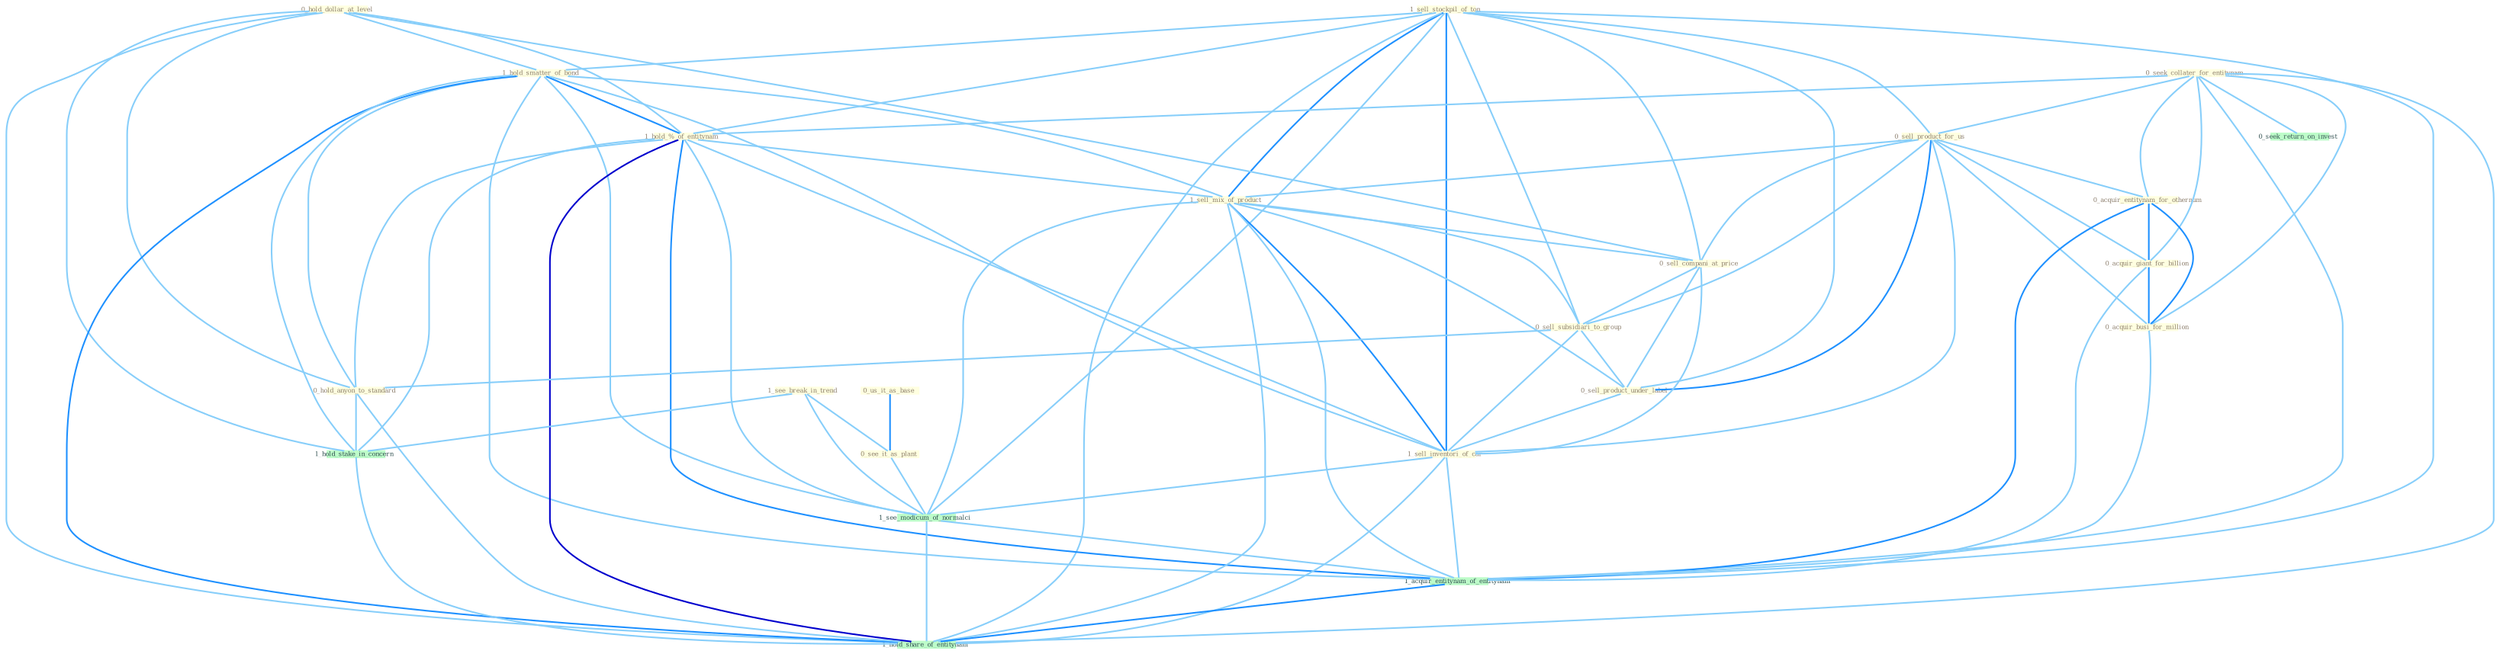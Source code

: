 Graph G{ 
    node
    [shape=polygon,style=filled,width=.5,height=.06,color="#BDFCC9",fixedsize=true,fontsize=4,
    fontcolor="#2f4f4f"];
    {node
    [color="#ffffe0", fontcolor="#8b7d6b"] "1_sell_stockpil_of_ton " "0_seek_collater_for_entitynam " "0_hold_dollar_at_level " "0_sell_product_for_us " "1_hold_smatter_of_bond " "1_hold_%_of_entitynam " "0_acquir_entitynam_for_othernum " "0_acquir_giant_for_billion " "1_sell_mix_of_product " "0_sell_compani_at_price " "0_sell_subsidiari_to_group " "0_hold_anyon_to_standard " "0_sell_product_under_label " "1_sell_inventori_of_car " "1_see_break_in_trend " "0_us_it_as_base " "0_acquir_busi_for_million " "0_see_it_as_plant "}
{node [color="#fff0f5", fontcolor="#b22222"]}
edge [color="#B0E2FF"];

	"1_sell_stockpil_of_ton " -- "0_sell_product_for_us " [w="1", color="#87cefa" ];
	"1_sell_stockpil_of_ton " -- "1_hold_smatter_of_bond " [w="1", color="#87cefa" ];
	"1_sell_stockpil_of_ton " -- "1_hold_%_of_entitynam " [w="1", color="#87cefa" ];
	"1_sell_stockpil_of_ton " -- "1_sell_mix_of_product " [w="2", color="#1e90ff" , len=0.8];
	"1_sell_stockpil_of_ton " -- "0_sell_compani_at_price " [w="1", color="#87cefa" ];
	"1_sell_stockpil_of_ton " -- "0_sell_subsidiari_to_group " [w="1", color="#87cefa" ];
	"1_sell_stockpil_of_ton " -- "0_sell_product_under_label " [w="1", color="#87cefa" ];
	"1_sell_stockpil_of_ton " -- "1_sell_inventori_of_car " [w="2", color="#1e90ff" , len=0.8];
	"1_sell_stockpil_of_ton " -- "1_see_modicum_of_normalci " [w="1", color="#87cefa" ];
	"1_sell_stockpil_of_ton " -- "1_acquir_entitynam_of_entitynam " [w="1", color="#87cefa" ];
	"1_sell_stockpil_of_ton " -- "1_hold_share_of_entitynam " [w="1", color="#87cefa" ];
	"0_seek_collater_for_entitynam " -- "0_sell_product_for_us " [w="1", color="#87cefa" ];
	"0_seek_collater_for_entitynam " -- "1_hold_%_of_entitynam " [w="1", color="#87cefa" ];
	"0_seek_collater_for_entitynam " -- "0_acquir_entitynam_for_othernum " [w="1", color="#87cefa" ];
	"0_seek_collater_for_entitynam " -- "0_acquir_giant_for_billion " [w="1", color="#87cefa" ];
	"0_seek_collater_for_entitynam " -- "0_acquir_busi_for_million " [w="1", color="#87cefa" ];
	"0_seek_collater_for_entitynam " -- "0_seek_return_on_invest " [w="1", color="#87cefa" ];
	"0_seek_collater_for_entitynam " -- "1_acquir_entitynam_of_entitynam " [w="1", color="#87cefa" ];
	"0_seek_collater_for_entitynam " -- "1_hold_share_of_entitynam " [w="1", color="#87cefa" ];
	"0_hold_dollar_at_level " -- "1_hold_smatter_of_bond " [w="1", color="#87cefa" ];
	"0_hold_dollar_at_level " -- "1_hold_%_of_entitynam " [w="1", color="#87cefa" ];
	"0_hold_dollar_at_level " -- "0_sell_compani_at_price " [w="1", color="#87cefa" ];
	"0_hold_dollar_at_level " -- "0_hold_anyon_to_standard " [w="1", color="#87cefa" ];
	"0_hold_dollar_at_level " -- "1_hold_stake_in_concern " [w="1", color="#87cefa" ];
	"0_hold_dollar_at_level " -- "1_hold_share_of_entitynam " [w="1", color="#87cefa" ];
	"0_sell_product_for_us " -- "0_acquir_entitynam_for_othernum " [w="1", color="#87cefa" ];
	"0_sell_product_for_us " -- "0_acquir_giant_for_billion " [w="1", color="#87cefa" ];
	"0_sell_product_for_us " -- "1_sell_mix_of_product " [w="1", color="#87cefa" ];
	"0_sell_product_for_us " -- "0_sell_compani_at_price " [w="1", color="#87cefa" ];
	"0_sell_product_for_us " -- "0_sell_subsidiari_to_group " [w="1", color="#87cefa" ];
	"0_sell_product_for_us " -- "0_sell_product_under_label " [w="2", color="#1e90ff" , len=0.8];
	"0_sell_product_for_us " -- "1_sell_inventori_of_car " [w="1", color="#87cefa" ];
	"0_sell_product_for_us " -- "0_acquir_busi_for_million " [w="1", color="#87cefa" ];
	"1_hold_smatter_of_bond " -- "1_hold_%_of_entitynam " [w="2", color="#1e90ff" , len=0.8];
	"1_hold_smatter_of_bond " -- "1_sell_mix_of_product " [w="1", color="#87cefa" ];
	"1_hold_smatter_of_bond " -- "0_hold_anyon_to_standard " [w="1", color="#87cefa" ];
	"1_hold_smatter_of_bond " -- "1_sell_inventori_of_car " [w="1", color="#87cefa" ];
	"1_hold_smatter_of_bond " -- "1_hold_stake_in_concern " [w="1", color="#87cefa" ];
	"1_hold_smatter_of_bond " -- "1_see_modicum_of_normalci " [w="1", color="#87cefa" ];
	"1_hold_smatter_of_bond " -- "1_acquir_entitynam_of_entitynam " [w="1", color="#87cefa" ];
	"1_hold_smatter_of_bond " -- "1_hold_share_of_entitynam " [w="2", color="#1e90ff" , len=0.8];
	"1_hold_%_of_entitynam " -- "1_sell_mix_of_product " [w="1", color="#87cefa" ];
	"1_hold_%_of_entitynam " -- "0_hold_anyon_to_standard " [w="1", color="#87cefa" ];
	"1_hold_%_of_entitynam " -- "1_sell_inventori_of_car " [w="1", color="#87cefa" ];
	"1_hold_%_of_entitynam " -- "1_hold_stake_in_concern " [w="1", color="#87cefa" ];
	"1_hold_%_of_entitynam " -- "1_see_modicum_of_normalci " [w="1", color="#87cefa" ];
	"1_hold_%_of_entitynam " -- "1_acquir_entitynam_of_entitynam " [w="2", color="#1e90ff" , len=0.8];
	"1_hold_%_of_entitynam " -- "1_hold_share_of_entitynam " [w="3", color="#0000cd" , len=0.6];
	"0_acquir_entitynam_for_othernum " -- "0_acquir_giant_for_billion " [w="2", color="#1e90ff" , len=0.8];
	"0_acquir_entitynam_for_othernum " -- "0_acquir_busi_for_million " [w="2", color="#1e90ff" , len=0.8];
	"0_acquir_entitynam_for_othernum " -- "1_acquir_entitynam_of_entitynam " [w="2", color="#1e90ff" , len=0.8];
	"0_acquir_giant_for_billion " -- "0_acquir_busi_for_million " [w="2", color="#1e90ff" , len=0.8];
	"0_acquir_giant_for_billion " -- "1_acquir_entitynam_of_entitynam " [w="1", color="#87cefa" ];
	"1_sell_mix_of_product " -- "0_sell_compani_at_price " [w="1", color="#87cefa" ];
	"1_sell_mix_of_product " -- "0_sell_subsidiari_to_group " [w="1", color="#87cefa" ];
	"1_sell_mix_of_product " -- "0_sell_product_under_label " [w="1", color="#87cefa" ];
	"1_sell_mix_of_product " -- "1_sell_inventori_of_car " [w="2", color="#1e90ff" , len=0.8];
	"1_sell_mix_of_product " -- "1_see_modicum_of_normalci " [w="1", color="#87cefa" ];
	"1_sell_mix_of_product " -- "1_acquir_entitynam_of_entitynam " [w="1", color="#87cefa" ];
	"1_sell_mix_of_product " -- "1_hold_share_of_entitynam " [w="1", color="#87cefa" ];
	"0_sell_compani_at_price " -- "0_sell_subsidiari_to_group " [w="1", color="#87cefa" ];
	"0_sell_compani_at_price " -- "0_sell_product_under_label " [w="1", color="#87cefa" ];
	"0_sell_compani_at_price " -- "1_sell_inventori_of_car " [w="1", color="#87cefa" ];
	"0_sell_subsidiari_to_group " -- "0_hold_anyon_to_standard " [w="1", color="#87cefa" ];
	"0_sell_subsidiari_to_group " -- "0_sell_product_under_label " [w="1", color="#87cefa" ];
	"0_sell_subsidiari_to_group " -- "1_sell_inventori_of_car " [w="1", color="#87cefa" ];
	"0_hold_anyon_to_standard " -- "1_hold_stake_in_concern " [w="1", color="#87cefa" ];
	"0_hold_anyon_to_standard " -- "1_hold_share_of_entitynam " [w="1", color="#87cefa" ];
	"0_sell_product_under_label " -- "1_sell_inventori_of_car " [w="1", color="#87cefa" ];
	"1_sell_inventori_of_car " -- "1_see_modicum_of_normalci " [w="1", color="#87cefa" ];
	"1_sell_inventori_of_car " -- "1_acquir_entitynam_of_entitynam " [w="1", color="#87cefa" ];
	"1_sell_inventori_of_car " -- "1_hold_share_of_entitynam " [w="1", color="#87cefa" ];
	"1_see_break_in_trend " -- "0_see_it_as_plant " [w="1", color="#87cefa" ];
	"1_see_break_in_trend " -- "1_hold_stake_in_concern " [w="1", color="#87cefa" ];
	"1_see_break_in_trend " -- "1_see_modicum_of_normalci " [w="1", color="#87cefa" ];
	"0_us_it_as_base " -- "0_see_it_as_plant " [w="2", color="#1e90ff" , len=0.8];
	"0_acquir_busi_for_million " -- "1_acquir_entitynam_of_entitynam " [w="1", color="#87cefa" ];
	"0_see_it_as_plant " -- "1_see_modicum_of_normalci " [w="1", color="#87cefa" ];
	"1_hold_stake_in_concern " -- "1_hold_share_of_entitynam " [w="1", color="#87cefa" ];
	"1_see_modicum_of_normalci " -- "1_acquir_entitynam_of_entitynam " [w="1", color="#87cefa" ];
	"1_see_modicum_of_normalci " -- "1_hold_share_of_entitynam " [w="1", color="#87cefa" ];
	"1_acquir_entitynam_of_entitynam " -- "1_hold_share_of_entitynam " [w="2", color="#1e90ff" , len=0.8];
}